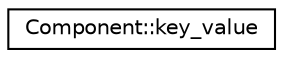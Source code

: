 digraph "Graphical Class Hierarchy"
{
  edge [fontname="Helvetica",fontsize="10",labelfontname="Helvetica",labelfontsize="10"];
  node [fontname="Helvetica",fontsize="10",shape=record];
  rankdir="LR";
  Node0 [label="Component::key_value",height=0.2,width=0.4,color="black", fillcolor="white", style="filled",URL="$structkaldi_1_1nnet1_1_1Component_1_1key__value.html",tooltip="A pair of type and marker,. "];
}
